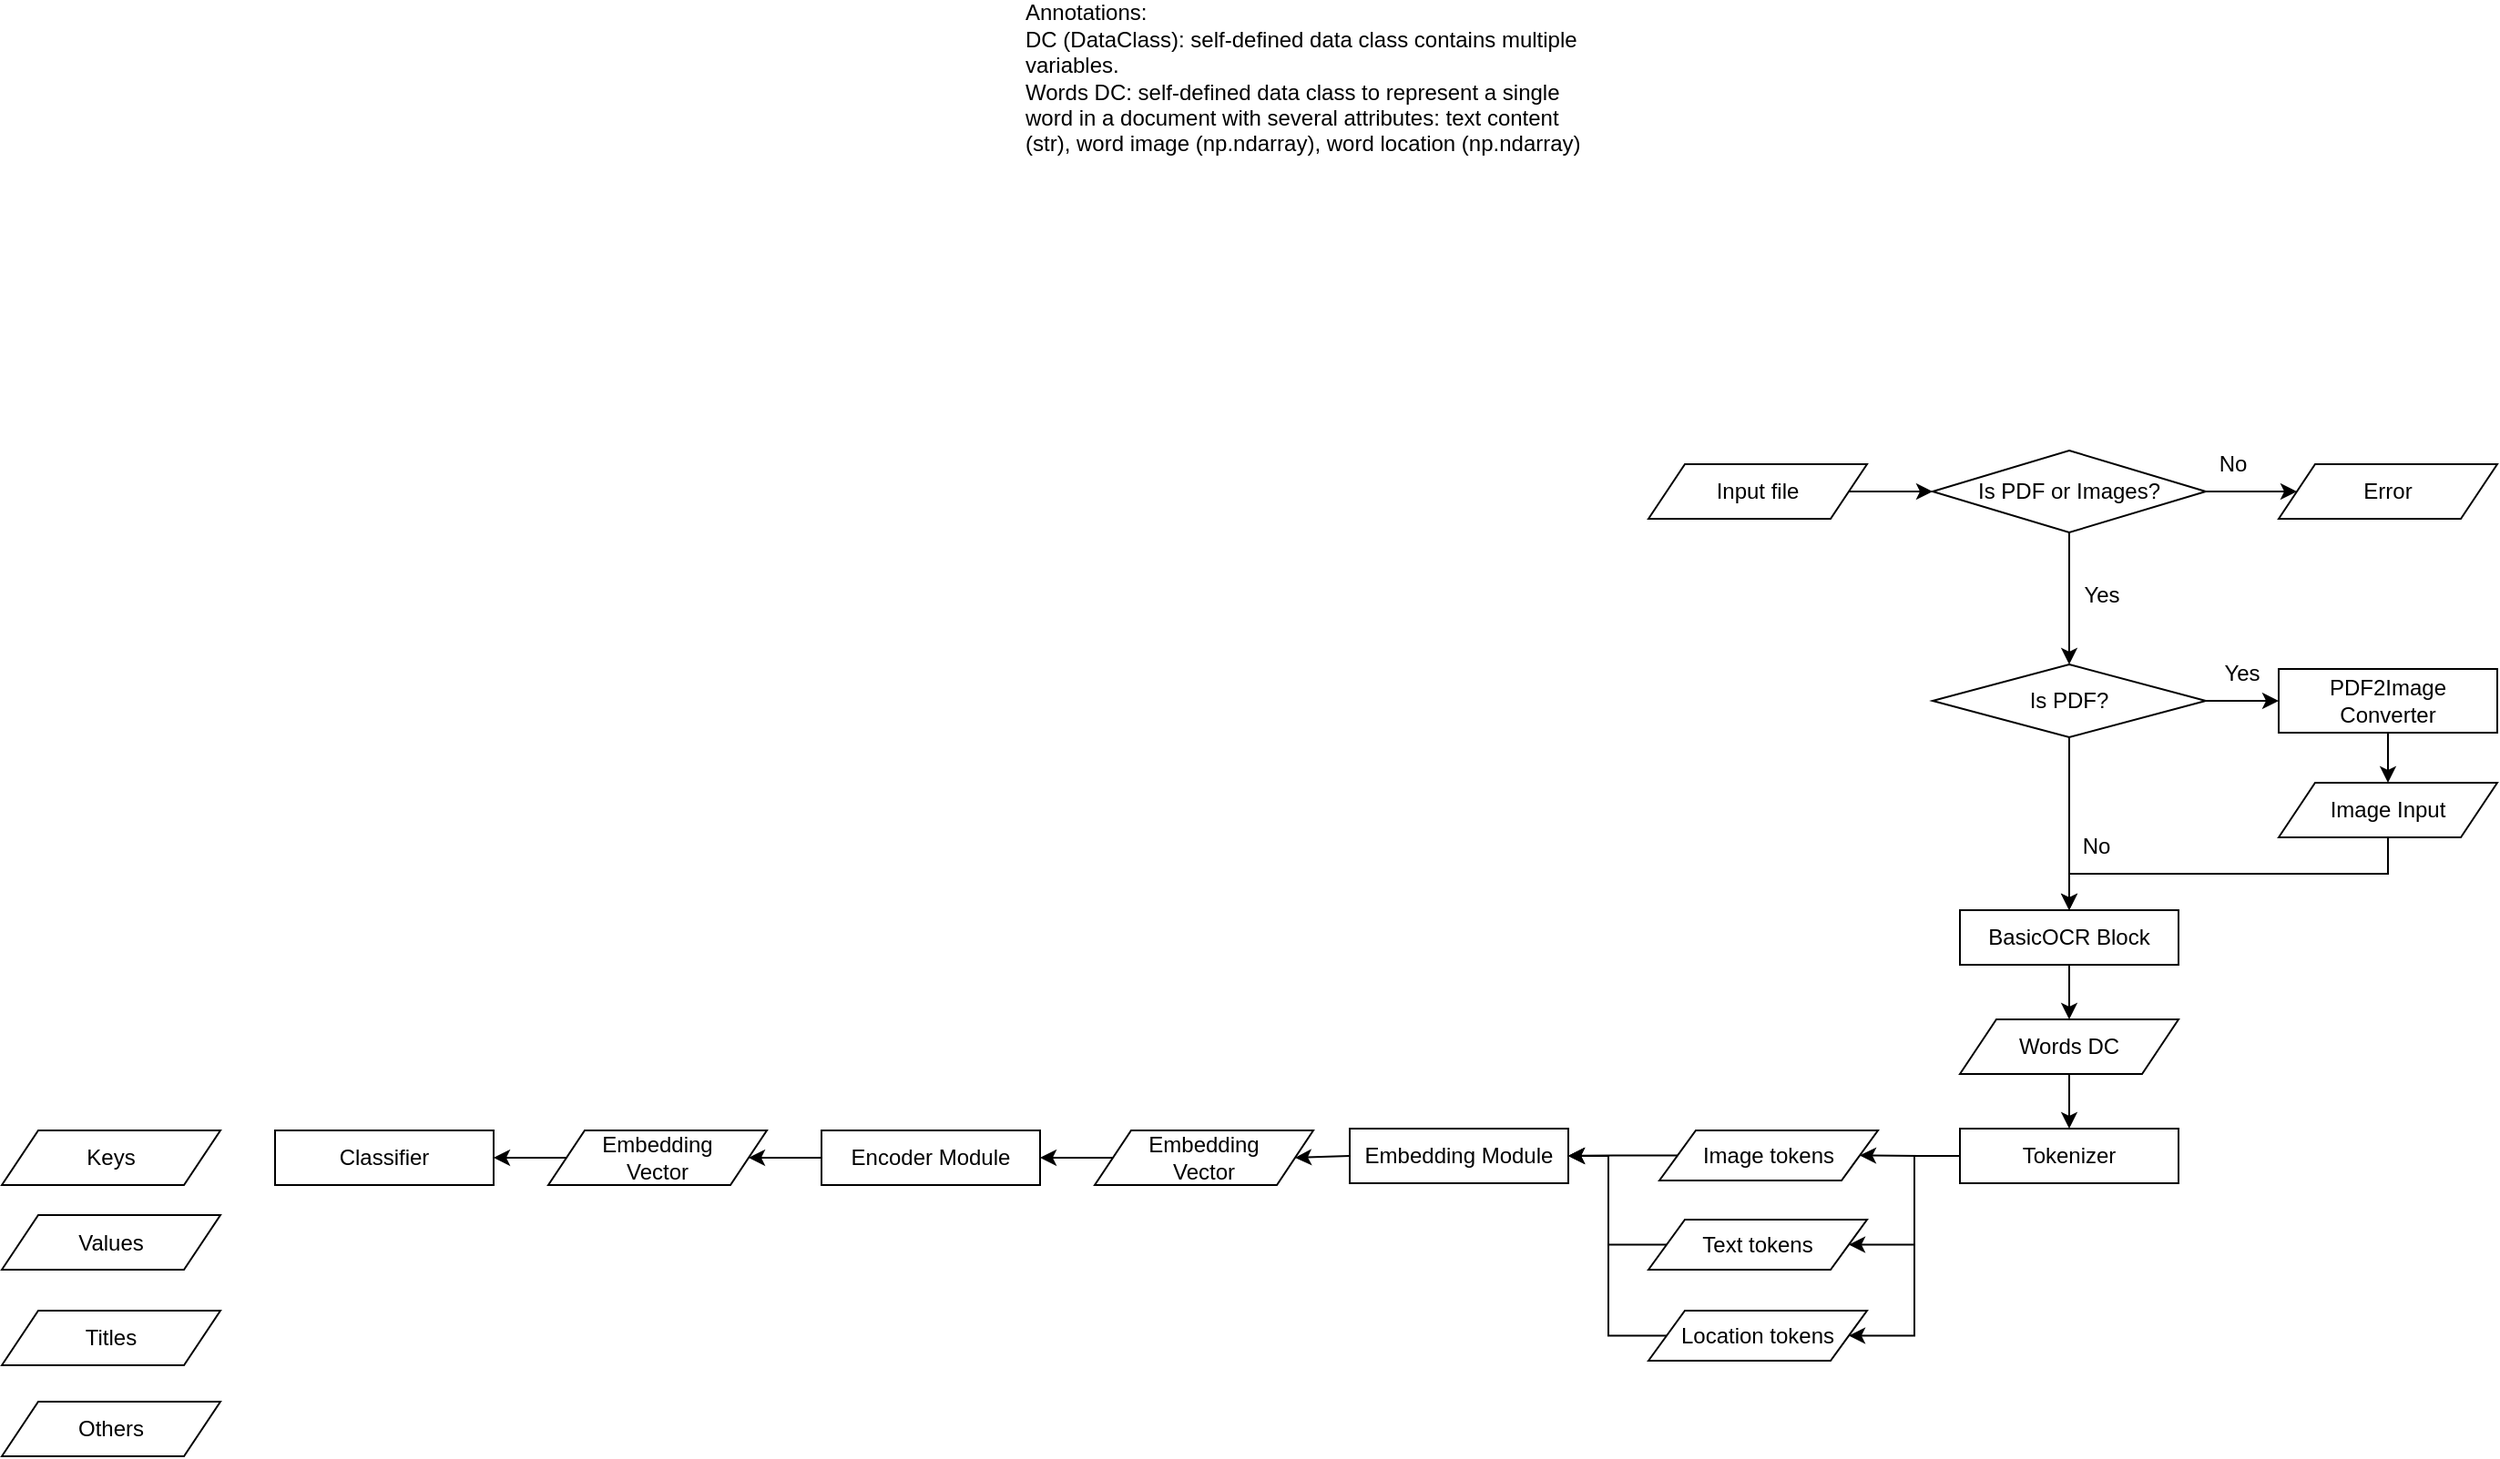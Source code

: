 <mxfile version="20.5.3" type="github">
  <diagram id="ewztFGT2zGTS9t8cP0Wc" name="Trang-1">
    <mxGraphModel dx="1865" dy="539" grid="1" gridSize="10" guides="1" tooltips="1" connect="1" arrows="1" fold="1" page="1" pageScale="1" pageWidth="827" pageHeight="1169" math="0" shadow="0">
      <root>
        <mxCell id="0" />
        <mxCell id="1" parent="0" />
        <mxCell id="eXNG1eiRY6DkNwFddk69-3" value="" style="edgeStyle=orthogonalEdgeStyle;rounded=0;orthogonalLoop=1;jettySize=auto;html=1;" edge="1" parent="1" source="eXNG1eiRY6DkNwFddk69-1" target="eXNG1eiRY6DkNwFddk69-2">
          <mxGeometry relative="1" as="geometry" />
        </mxCell>
        <mxCell id="eXNG1eiRY6DkNwFddk69-1" value="Input file" style="shape=parallelogram;perimeter=parallelogramPerimeter;whiteSpace=wrap;html=1;fixedSize=1;" vertex="1" parent="1">
          <mxGeometry x="354" y="265" width="120" height="30" as="geometry" />
        </mxCell>
        <mxCell id="eXNG1eiRY6DkNwFddk69-5" value="" style="edgeStyle=orthogonalEdgeStyle;rounded=0;orthogonalLoop=1;jettySize=auto;html=1;entryX=0;entryY=0.5;entryDx=0;entryDy=0;" edge="1" parent="1" source="eXNG1eiRY6DkNwFddk69-2" target="eXNG1eiRY6DkNwFddk69-6">
          <mxGeometry relative="1" as="geometry">
            <mxPoint x="710" y="280" as="targetPoint" />
          </mxGeometry>
        </mxCell>
        <mxCell id="eXNG1eiRY6DkNwFddk69-9" value="" style="edgeStyle=orthogonalEdgeStyle;rounded=0;orthogonalLoop=1;jettySize=auto;html=1;" edge="1" parent="1" source="eXNG1eiRY6DkNwFddk69-2" target="eXNG1eiRY6DkNwFddk69-8">
          <mxGeometry relative="1" as="geometry" />
        </mxCell>
        <mxCell id="eXNG1eiRY6DkNwFddk69-2" value="Is PDF or Images?" style="rhombus;whiteSpace=wrap;html=1;" vertex="1" parent="1">
          <mxGeometry x="510" y="257.5" width="150" height="45" as="geometry" />
        </mxCell>
        <mxCell id="eXNG1eiRY6DkNwFddk69-6" value="Error" style="shape=parallelogram;perimeter=parallelogramPerimeter;whiteSpace=wrap;html=1;fixedSize=1;" vertex="1" parent="1">
          <mxGeometry x="700" y="265" width="120" height="30" as="geometry" />
        </mxCell>
        <mxCell id="eXNG1eiRY6DkNwFddk69-7" value="No" style="text;html=1;strokeColor=none;fillColor=none;align=center;verticalAlign=middle;whiteSpace=wrap;rounded=0;" vertex="1" parent="1">
          <mxGeometry x="645" y="250" width="60" height="30" as="geometry" />
        </mxCell>
        <mxCell id="eXNG1eiRY6DkNwFddk69-13" value="" style="edgeStyle=orthogonalEdgeStyle;rounded=0;orthogonalLoop=1;jettySize=auto;html=1;" edge="1" parent="1" source="eXNG1eiRY6DkNwFddk69-8" target="eXNG1eiRY6DkNwFddk69-12">
          <mxGeometry relative="1" as="geometry" />
        </mxCell>
        <mxCell id="eXNG1eiRY6DkNwFddk69-20" value="" style="edgeStyle=orthogonalEdgeStyle;rounded=0;orthogonalLoop=1;jettySize=auto;html=1;" edge="1" parent="1" source="eXNG1eiRY6DkNwFddk69-8" target="eXNG1eiRY6DkNwFddk69-19">
          <mxGeometry relative="1" as="geometry" />
        </mxCell>
        <mxCell id="eXNG1eiRY6DkNwFddk69-8" value="Is PDF?" style="rhombus;whiteSpace=wrap;html=1;" vertex="1" parent="1">
          <mxGeometry x="510" y="375" width="150" height="40" as="geometry" />
        </mxCell>
        <mxCell id="eXNG1eiRY6DkNwFddk69-15" value="" style="edgeStyle=orthogonalEdgeStyle;rounded=0;orthogonalLoop=1;jettySize=auto;html=1;" edge="1" parent="1" source="eXNG1eiRY6DkNwFddk69-12" target="eXNG1eiRY6DkNwFddk69-14">
          <mxGeometry relative="1" as="geometry" />
        </mxCell>
        <mxCell id="eXNG1eiRY6DkNwFddk69-12" value="PDF2Image Converter" style="whiteSpace=wrap;html=1;rounded=0;" vertex="1" parent="1">
          <mxGeometry x="700" y="377.5" width="120" height="35" as="geometry" />
        </mxCell>
        <mxCell id="eXNG1eiRY6DkNwFddk69-22" value="" style="edgeStyle=orthogonalEdgeStyle;rounded=0;orthogonalLoop=1;jettySize=auto;html=1;entryX=0.5;entryY=0;entryDx=0;entryDy=0;" edge="1" parent="1" source="eXNG1eiRY6DkNwFddk69-14" target="eXNG1eiRY6DkNwFddk69-19">
          <mxGeometry relative="1" as="geometry">
            <Array as="points">
              <mxPoint x="760" y="490" />
              <mxPoint x="585" y="490" />
            </Array>
          </mxGeometry>
        </mxCell>
        <mxCell id="eXNG1eiRY6DkNwFddk69-14" value="Image Input" style="shape=parallelogram;perimeter=parallelogramPerimeter;whiteSpace=wrap;html=1;fixedSize=1;rounded=0;" vertex="1" parent="1">
          <mxGeometry x="700" y="440" width="120" height="30" as="geometry" />
        </mxCell>
        <mxCell id="eXNG1eiRY6DkNwFddk69-16" value="Yes" style="text;html=1;strokeColor=none;fillColor=none;align=center;verticalAlign=middle;whiteSpace=wrap;rounded=0;" vertex="1" parent="1">
          <mxGeometry x="650" y="365" width="60" height="30" as="geometry" />
        </mxCell>
        <mxCell id="eXNG1eiRY6DkNwFddk69-17" value="Yes" style="text;html=1;strokeColor=none;fillColor=none;align=center;verticalAlign=middle;whiteSpace=wrap;rounded=0;" vertex="1" parent="1">
          <mxGeometry x="573" y="322" width="60" height="30" as="geometry" />
        </mxCell>
        <mxCell id="eXNG1eiRY6DkNwFddk69-24" value="" style="edgeStyle=orthogonalEdgeStyle;rounded=0;orthogonalLoop=1;jettySize=auto;html=1;" edge="1" parent="1" source="eXNG1eiRY6DkNwFddk69-19" target="eXNG1eiRY6DkNwFddk69-23">
          <mxGeometry relative="1" as="geometry" />
        </mxCell>
        <mxCell id="eXNG1eiRY6DkNwFddk69-19" value="BasicOCR Block" style="whiteSpace=wrap;html=1;rounded=0;" vertex="1" parent="1">
          <mxGeometry x="525" y="510" width="120" height="30" as="geometry" />
        </mxCell>
        <mxCell id="eXNG1eiRY6DkNwFddk69-21" value="No" style="text;html=1;strokeColor=none;fillColor=none;align=center;verticalAlign=middle;whiteSpace=wrap;rounded=0;" vertex="1" parent="1">
          <mxGeometry x="570" y="460" width="60" height="30" as="geometry" />
        </mxCell>
        <mxCell id="eXNG1eiRY6DkNwFddk69-27" value="" style="edgeStyle=orthogonalEdgeStyle;rounded=0;orthogonalLoop=1;jettySize=auto;html=1;" edge="1" parent="1" source="eXNG1eiRY6DkNwFddk69-23" target="eXNG1eiRY6DkNwFddk69-26">
          <mxGeometry relative="1" as="geometry" />
        </mxCell>
        <mxCell id="eXNG1eiRY6DkNwFddk69-23" value="Words DC" style="shape=parallelogram;perimeter=parallelogramPerimeter;whiteSpace=wrap;html=1;fixedSize=1;rounded=0;" vertex="1" parent="1">
          <mxGeometry x="525" y="570" width="120" height="30" as="geometry" />
        </mxCell>
        <mxCell id="eXNG1eiRY6DkNwFddk69-25" value="Annotations:&lt;br&gt;DC (DataClass): self-defined data class contains multiple variables.&lt;br&gt;Words DC: self-defined data class to represent a single word in a document with several attributes: text content (str), word image (np.ndarray), word location (np.ndarray)&lt;br&gt;&lt;br&gt;&lt;br&gt;&lt;br&gt;&lt;br&gt;&lt;br&gt;&lt;br&gt;&lt;br&gt;&lt;br&gt;&lt;br&gt;&lt;br&gt;" style="text;html=1;strokeColor=none;fillColor=none;align=left;verticalAlign=middle;whiteSpace=wrap;rounded=0;" vertex="1" parent="1">
          <mxGeometry x="10" y="10" width="320" height="230" as="geometry" />
        </mxCell>
        <mxCell id="eXNG1eiRY6DkNwFddk69-29" value="" style="edgeStyle=orthogonalEdgeStyle;rounded=0;orthogonalLoop=1;jettySize=auto;html=1;entryX=1;entryY=0.5;entryDx=0;entryDy=0;" edge="1" parent="1" source="eXNG1eiRY6DkNwFddk69-26" target="eXNG1eiRY6DkNwFddk69-30">
          <mxGeometry relative="1" as="geometry">
            <mxPoint x="425" y="770" as="targetPoint" />
          </mxGeometry>
        </mxCell>
        <mxCell id="eXNG1eiRY6DkNwFddk69-26" value="Tokenizer" style="whiteSpace=wrap;html=1;rounded=0;" vertex="1" parent="1">
          <mxGeometry x="525" y="630" width="120" height="30" as="geometry" />
        </mxCell>
        <mxCell id="eXNG1eiRY6DkNwFddk69-39" value="" style="edgeStyle=orthogonalEdgeStyle;rounded=0;orthogonalLoop=1;jettySize=auto;html=1;entryX=1;entryY=0.5;entryDx=0;entryDy=0;" edge="1" parent="1" source="eXNG1eiRY6DkNwFddk69-30" target="eXNG1eiRY6DkNwFddk69-40">
          <mxGeometry relative="1" as="geometry">
            <mxPoint x="280" y="644.8" as="targetPoint" />
          </mxGeometry>
        </mxCell>
        <mxCell id="eXNG1eiRY6DkNwFddk69-30" value="Image tokens" style="shape=parallelogram;perimeter=parallelogramPerimeter;whiteSpace=wrap;html=1;fixedSize=1;rounded=0;" vertex="1" parent="1">
          <mxGeometry x="360" y="631" width="120" height="27.5" as="geometry" />
        </mxCell>
        <mxCell id="eXNG1eiRY6DkNwFddk69-33" value="Text tokens" style="shape=parallelogram;perimeter=parallelogramPerimeter;whiteSpace=wrap;html=1;fixedSize=1;rounded=0;" vertex="1" parent="1">
          <mxGeometry x="354" y="680" width="120" height="27.5" as="geometry" />
        </mxCell>
        <mxCell id="eXNG1eiRY6DkNwFddk69-34" value="Location tokens" style="shape=parallelogram;perimeter=parallelogramPerimeter;whiteSpace=wrap;html=1;fixedSize=1;rounded=0;" vertex="1" parent="1">
          <mxGeometry x="354" y="730" width="120" height="27.5" as="geometry" />
        </mxCell>
        <mxCell id="eXNG1eiRY6DkNwFddk69-36" value="" style="edgeStyle=orthogonalEdgeStyle;rounded=0;orthogonalLoop=1;jettySize=auto;html=1;entryX=1;entryY=0.5;entryDx=0;entryDy=0;exitX=0;exitY=0.5;exitDx=0;exitDy=0;" edge="1" parent="1" source="eXNG1eiRY6DkNwFddk69-26" target="eXNG1eiRY6DkNwFddk69-33">
          <mxGeometry relative="1" as="geometry">
            <mxPoint x="535" y="655" as="sourcePoint" />
            <mxPoint x="480" y="654.75" as="targetPoint" />
            <Array as="points">
              <mxPoint x="500" y="645" />
              <mxPoint x="500" y="694" />
            </Array>
          </mxGeometry>
        </mxCell>
        <mxCell id="eXNG1eiRY6DkNwFddk69-37" value="" style="edgeStyle=orthogonalEdgeStyle;rounded=0;orthogonalLoop=1;jettySize=auto;html=1;entryX=1;entryY=0.5;entryDx=0;entryDy=0;exitX=0;exitY=0.5;exitDx=0;exitDy=0;" edge="1" parent="1" source="eXNG1eiRY6DkNwFddk69-26" target="eXNG1eiRY6DkNwFddk69-34">
          <mxGeometry relative="1" as="geometry">
            <mxPoint x="545" y="665" as="sourcePoint" />
            <mxPoint x="490" y="664.75" as="targetPoint" />
            <Array as="points">
              <mxPoint x="500" y="645" />
              <mxPoint x="500" y="744" />
            </Array>
          </mxGeometry>
        </mxCell>
        <mxCell id="eXNG1eiRY6DkNwFddk69-40" value="Embedding Module" style="whiteSpace=wrap;html=1;rounded=0;" vertex="1" parent="1">
          <mxGeometry x="190" y="630" width="120" height="30" as="geometry" />
        </mxCell>
        <mxCell id="eXNG1eiRY6DkNwFddk69-41" value="" style="edgeStyle=orthogonalEdgeStyle;rounded=0;orthogonalLoop=1;jettySize=auto;html=1;exitX=0;exitY=0.5;exitDx=0;exitDy=0;entryX=1;entryY=0.5;entryDx=0;entryDy=0;" edge="1" parent="1" source="eXNG1eiRY6DkNwFddk69-33" target="eXNG1eiRY6DkNwFddk69-40">
          <mxGeometry relative="1" as="geometry">
            <mxPoint x="379.964" y="654.8" as="sourcePoint" />
            <mxPoint x="310" y="650" as="targetPoint" />
          </mxGeometry>
        </mxCell>
        <mxCell id="eXNG1eiRY6DkNwFddk69-42" value="" style="edgeStyle=orthogonalEdgeStyle;rounded=0;orthogonalLoop=1;jettySize=auto;html=1;exitX=0;exitY=0.5;exitDx=0;exitDy=0;entryX=1;entryY=0.5;entryDx=0;entryDy=0;" edge="1" parent="1" source="eXNG1eiRY6DkNwFddk69-34" target="eXNG1eiRY6DkNwFddk69-40">
          <mxGeometry relative="1" as="geometry">
            <mxPoint x="374" y="703.75" as="sourcePoint" />
            <mxPoint x="320" y="655" as="targetPoint" />
          </mxGeometry>
        </mxCell>
        <mxCell id="eXNG1eiRY6DkNwFddk69-47" value="" style="edgeStyle=orthogonalEdgeStyle;rounded=0;orthogonalLoop=1;jettySize=auto;html=1;" edge="1" parent="1" source="eXNG1eiRY6DkNwFddk69-43" target="eXNG1eiRY6DkNwFddk69-46">
          <mxGeometry relative="1" as="geometry" />
        </mxCell>
        <mxCell id="eXNG1eiRY6DkNwFddk69-43" value="Embedding &lt;br&gt;Vector" style="shape=parallelogram;perimeter=parallelogramPerimeter;whiteSpace=wrap;html=1;fixedSize=1;rounded=0;" vertex="1" parent="1">
          <mxGeometry x="50" y="631" width="120" height="30" as="geometry" />
        </mxCell>
        <mxCell id="eXNG1eiRY6DkNwFddk69-45" value="" style="endArrow=classic;html=1;rounded=0;exitX=0;exitY=0.5;exitDx=0;exitDy=0;entryX=1;entryY=0.5;entryDx=0;entryDy=0;" edge="1" parent="1" source="eXNG1eiRY6DkNwFddk69-40" target="eXNG1eiRY6DkNwFddk69-43">
          <mxGeometry width="50" height="50" relative="1" as="geometry">
            <mxPoint x="390" y="630" as="sourcePoint" />
            <mxPoint x="440" y="580" as="targetPoint" />
          </mxGeometry>
        </mxCell>
        <mxCell id="eXNG1eiRY6DkNwFddk69-49" value="" style="edgeStyle=orthogonalEdgeStyle;rounded=0;orthogonalLoop=1;jettySize=auto;html=1;" edge="1" parent="1" source="eXNG1eiRY6DkNwFddk69-46" target="eXNG1eiRY6DkNwFddk69-48">
          <mxGeometry relative="1" as="geometry" />
        </mxCell>
        <mxCell id="eXNG1eiRY6DkNwFddk69-46" value="Encoder Module" style="whiteSpace=wrap;html=1;rounded=0;" vertex="1" parent="1">
          <mxGeometry x="-100" y="631" width="120" height="30" as="geometry" />
        </mxCell>
        <mxCell id="eXNG1eiRY6DkNwFddk69-51" value="" style="edgeStyle=orthogonalEdgeStyle;rounded=0;orthogonalLoop=1;jettySize=auto;html=1;" edge="1" parent="1" source="eXNG1eiRY6DkNwFddk69-48" target="eXNG1eiRY6DkNwFddk69-50">
          <mxGeometry relative="1" as="geometry" />
        </mxCell>
        <mxCell id="eXNG1eiRY6DkNwFddk69-48" value="Embedding &lt;br&gt;Vector" style="shape=parallelogram;perimeter=parallelogramPerimeter;whiteSpace=wrap;html=1;fixedSize=1;rounded=0;" vertex="1" parent="1">
          <mxGeometry x="-250" y="631" width="120" height="30" as="geometry" />
        </mxCell>
        <mxCell id="eXNG1eiRY6DkNwFddk69-50" value="Classifier" style="whiteSpace=wrap;html=1;rounded=0;" vertex="1" parent="1">
          <mxGeometry x="-400" y="631" width="120" height="30" as="geometry" />
        </mxCell>
        <mxCell id="eXNG1eiRY6DkNwFddk69-52" value="Keys" style="shape=parallelogram;perimeter=parallelogramPerimeter;whiteSpace=wrap;html=1;fixedSize=1;rounded=0;" vertex="1" parent="1">
          <mxGeometry x="-550" y="631" width="120" height="30" as="geometry" />
        </mxCell>
        <mxCell id="eXNG1eiRY6DkNwFddk69-53" value="Values" style="shape=parallelogram;perimeter=parallelogramPerimeter;whiteSpace=wrap;html=1;fixedSize=1;rounded=0;" vertex="1" parent="1">
          <mxGeometry x="-550" y="677.5" width="120" height="30" as="geometry" />
        </mxCell>
        <mxCell id="eXNG1eiRY6DkNwFddk69-54" value="Titles" style="shape=parallelogram;perimeter=parallelogramPerimeter;whiteSpace=wrap;html=1;fixedSize=1;rounded=0;" vertex="1" parent="1">
          <mxGeometry x="-550" y="730" width="120" height="30" as="geometry" />
        </mxCell>
        <mxCell id="eXNG1eiRY6DkNwFddk69-55" value="Others" style="shape=parallelogram;perimeter=parallelogramPerimeter;whiteSpace=wrap;html=1;fixedSize=1;rounded=0;" vertex="1" parent="1">
          <mxGeometry x="-550" y="780" width="120" height="30" as="geometry" />
        </mxCell>
      </root>
    </mxGraphModel>
  </diagram>
</mxfile>
